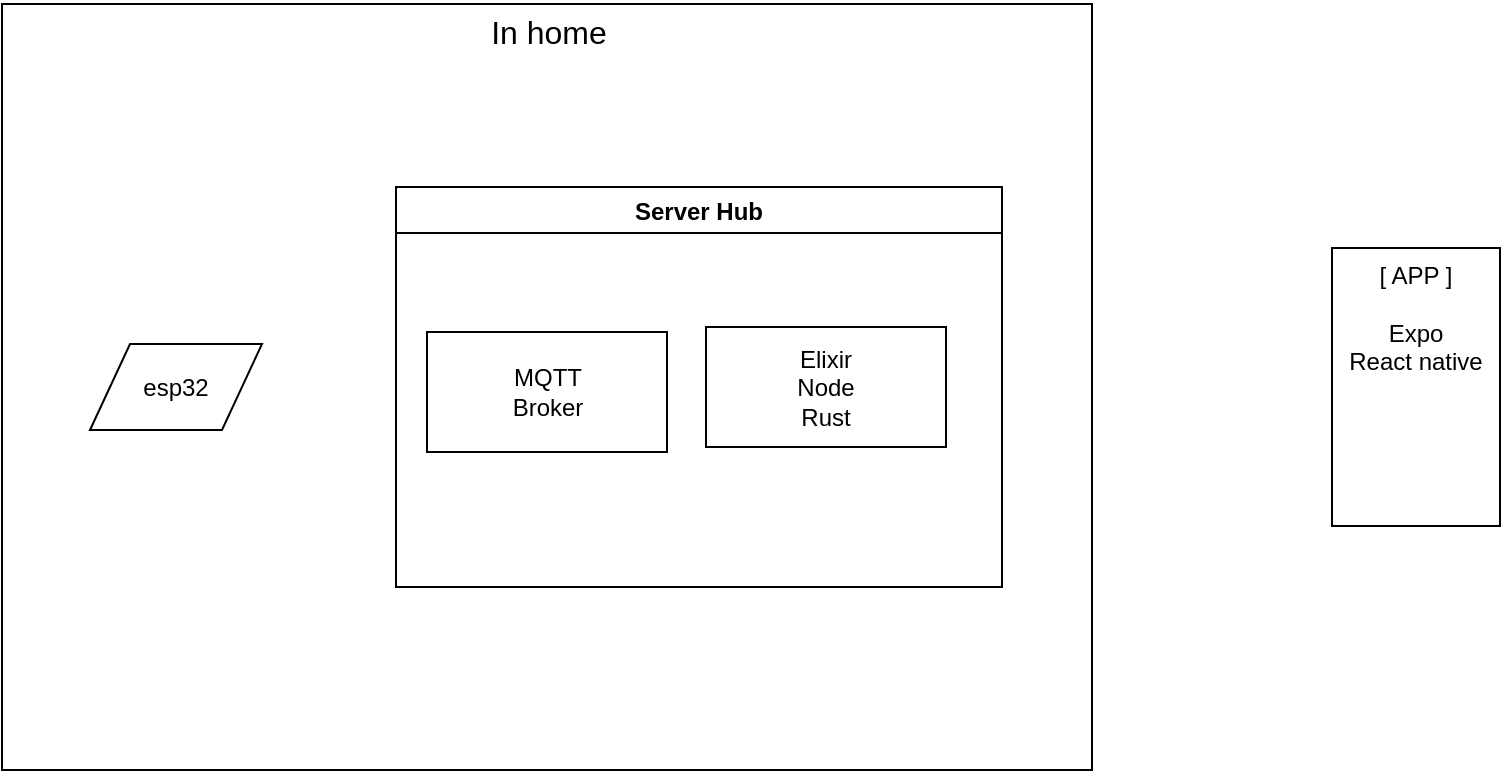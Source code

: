 <mxfile version="23.1.5" type="device">
  <diagram name="Page-1" id="-wPLk7UJG7pAcfFQiDis">
    <mxGraphModel dx="1706" dy="1344" grid="0" gridSize="10" guides="1" tooltips="1" connect="1" arrows="1" fold="1" page="0" pageScale="1" pageWidth="827" pageHeight="1169" math="0" shadow="0">
      <root>
        <mxCell id="0" />
        <mxCell id="1" parent="0" />
        <mxCell id="hBL4LqVjh0T1ep3crxpc-1" value="" style="rounded=0;whiteSpace=wrap;html=1;" vertex="1" parent="1">
          <mxGeometry x="-157" y="-97" width="545" height="383" as="geometry" />
        </mxCell>
        <mxCell id="hBL4LqVjh0T1ep3crxpc-2" value="In home" style="text;html=1;align=center;verticalAlign=middle;resizable=0;points=[];autosize=1;strokeColor=none;fillColor=none;fontSize=16;" vertex="1" parent="1">
          <mxGeometry x="77.5" y="-99" width="76" height="31" as="geometry" />
        </mxCell>
        <mxCell id="hBL4LqVjh0T1ep3crxpc-3" value="esp32" style="shape=parallelogram;perimeter=parallelogramPerimeter;whiteSpace=wrap;html=1;fixedSize=1;" vertex="1" parent="1">
          <mxGeometry x="-113" y="73" width="86" height="43" as="geometry" />
        </mxCell>
        <mxCell id="hBL4LqVjh0T1ep3crxpc-4" value="Server Hub" style="swimlane;" vertex="1" parent="1">
          <mxGeometry x="40" y="-5.5" width="303" height="200" as="geometry" />
        </mxCell>
        <mxCell id="hBL4LqVjh0T1ep3crxpc-5" value="Elixir&lt;br&gt;Node&lt;br&gt;Rust" style="rounded=0;whiteSpace=wrap;html=1;" vertex="1" parent="hBL4LqVjh0T1ep3crxpc-4">
          <mxGeometry x="155" y="70" width="120" height="60" as="geometry" />
        </mxCell>
        <mxCell id="hBL4LqVjh0T1ep3crxpc-6" value="MQTT&lt;br&gt;Broker" style="rounded=0;whiteSpace=wrap;html=1;" vertex="1" parent="hBL4LqVjh0T1ep3crxpc-4">
          <mxGeometry x="15.5" y="72.5" width="120" height="60" as="geometry" />
        </mxCell>
        <mxCell id="hBL4LqVjh0T1ep3crxpc-8" value="[ APP ]&lt;br&gt;&lt;br&gt;Expo&lt;br&gt;React native" style="rounded=0;whiteSpace=wrap;html=1;verticalAlign=top;" vertex="1" parent="1">
          <mxGeometry x="508" y="25" width="84" height="139" as="geometry" />
        </mxCell>
      </root>
    </mxGraphModel>
  </diagram>
</mxfile>
